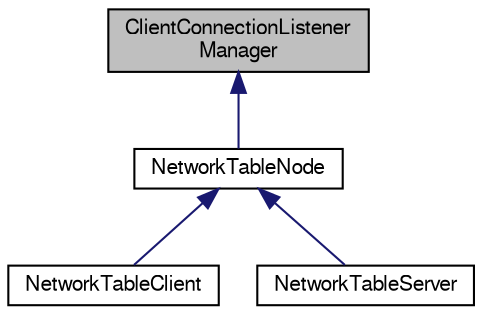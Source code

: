 digraph "ClientConnectionListenerManager"
{
  bgcolor="transparent";
  edge [fontname="FreeSans",fontsize="10",labelfontname="FreeSans",labelfontsize="10"];
  node [fontname="FreeSans",fontsize="10",shape=record];
  Node1 [label="ClientConnectionListener\lManager",height=0.2,width=0.4,color="black", fillcolor="grey75", style="filled" fontcolor="black"];
  Node1 -> Node2 [dir="back",color="midnightblue",fontsize="10",style="solid",fontname="FreeSans"];
  Node2 [label="NetworkTableNode",height=0.2,width=0.4,color="black",URL="$class_network_table_node.html"];
  Node2 -> Node3 [dir="back",color="midnightblue",fontsize="10",style="solid",fontname="FreeSans"];
  Node3 [label="NetworkTableClient",height=0.2,width=0.4,color="black",URL="$class_network_table_client.html"];
  Node2 -> Node4 [dir="back",color="midnightblue",fontsize="10",style="solid",fontname="FreeSans"];
  Node4 [label="NetworkTableServer",height=0.2,width=0.4,color="black",URL="$class_network_table_server.html"];
}
